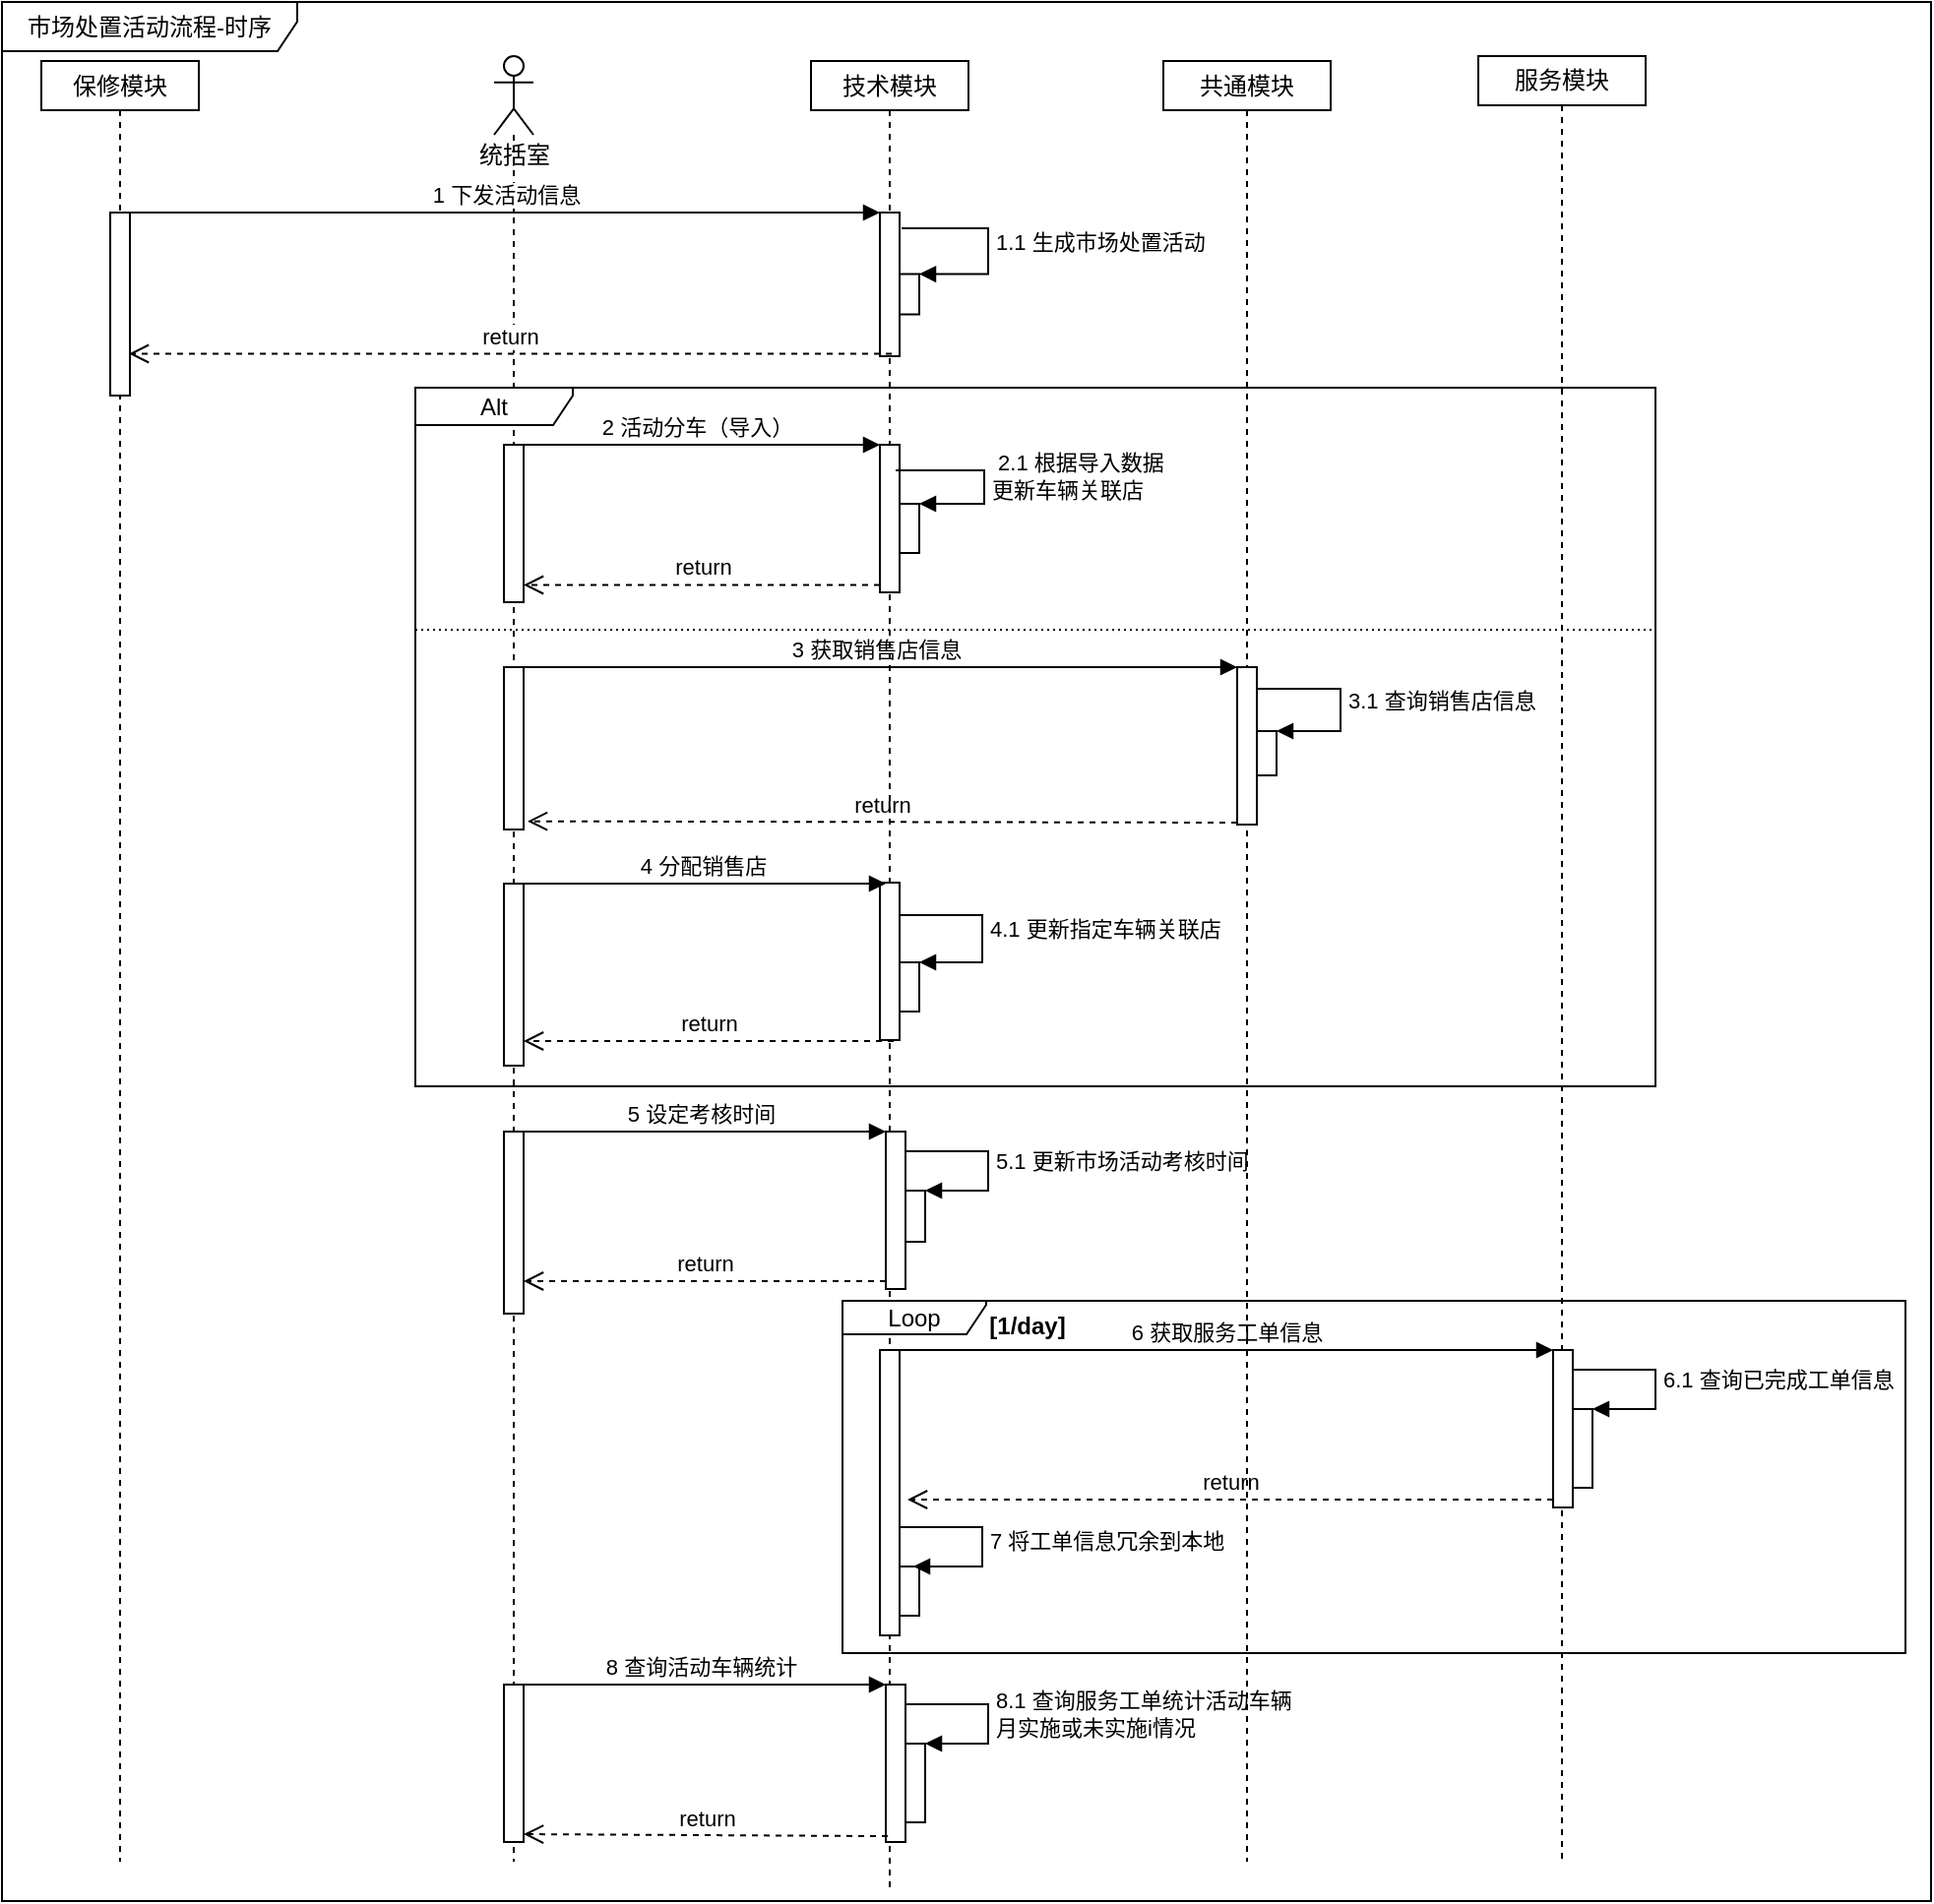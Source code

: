 <mxfile version="16.4.3" type="github">
  <diagram id="MDZvWCBUwwasPvXKfkXe" name="第 1 页">
    <mxGraphModel dx="1038" dy="536" grid="1" gridSize="10" guides="1" tooltips="1" connect="1" arrows="1" fold="1" page="1" pageScale="1" pageWidth="1169" pageHeight="1654" math="0" shadow="0">
      <root>
        <mxCell id="0" />
        <mxCell id="1" parent="0" />
        <mxCell id="s6d2SXthR9Q-LcOidWv6-2" value="技术模块" style="shape=umlLifeline;perimeter=lifelinePerimeter;whiteSpace=wrap;html=1;container=1;collapsible=0;recursiveResize=0;outlineConnect=0;size=25;" vertex="1" parent="1">
          <mxGeometry x="471" y="425" width="80" height="930" as="geometry" />
        </mxCell>
        <mxCell id="s6d2SXthR9Q-LcOidWv6-38" value="" style="html=1;points=[];perimeter=orthogonalPerimeter;" vertex="1" parent="s6d2SXthR9Q-LcOidWv6-2">
          <mxGeometry x="35" y="77" width="10" height="73" as="geometry" />
        </mxCell>
        <mxCell id="s6d2SXthR9Q-LcOidWv6-41" value="" style="html=1;points=[];perimeter=orthogonalPerimeter;" vertex="1" parent="s6d2SXthR9Q-LcOidWv6-2">
          <mxGeometry x="45" y="108.25" width="10" height="20.5" as="geometry" />
        </mxCell>
        <mxCell id="s6d2SXthR9Q-LcOidWv6-42" value="&lt;span style=&quot;background-color: transparent&quot;&gt;1.1 生成市场处置活动&lt;/span&gt;" style="edgeStyle=orthogonalEdgeStyle;html=1;align=left;spacingLeft=2;endArrow=block;rounded=0;entryX=1;entryY=0;" edge="1" target="s6d2SXthR9Q-LcOidWv6-41" parent="s6d2SXthR9Q-LcOidWv6-2">
          <mxGeometry relative="1" as="geometry">
            <mxPoint x="46" y="85" as="sourcePoint" />
            <Array as="points">
              <mxPoint x="90" y="85" />
              <mxPoint x="90" y="108" />
            </Array>
          </mxGeometry>
        </mxCell>
        <mxCell id="s6d2SXthR9Q-LcOidWv6-61" value="" style="html=1;points=[];perimeter=orthogonalPerimeter;" vertex="1" parent="s6d2SXthR9Q-LcOidWv6-2">
          <mxGeometry x="38" y="544" width="10" height="80" as="geometry" />
        </mxCell>
        <mxCell id="s6d2SXthR9Q-LcOidWv6-44" value="" style="html=1;points=[];perimeter=orthogonalPerimeter;" vertex="1" parent="s6d2SXthR9Q-LcOidWv6-2">
          <mxGeometry x="35" y="195" width="10" height="75" as="geometry" />
        </mxCell>
        <mxCell id="s6d2SXthR9Q-LcOidWv6-47" value="" style="html=1;points=[];perimeter=orthogonalPerimeter;" vertex="1" parent="s6d2SXthR9Q-LcOidWv6-2">
          <mxGeometry x="45" y="225" width="10" height="25" as="geometry" />
        </mxCell>
        <mxCell id="s6d2SXthR9Q-LcOidWv6-48" value="&lt;div&gt;&lt;span style=&quot;background-color: transparent&quot;&gt;&amp;nbsp;2.1 根据导入数据&lt;/span&gt;&lt;/div&gt;&lt;div&gt;&lt;span style=&quot;background-color: transparent&quot;&gt;更新车辆关联店&lt;br&gt;&lt;/span&gt;&lt;/div&gt;&lt;div&gt;&lt;span style=&quot;background-color: transparent&quot;&gt;&lt;/span&gt;&lt;/div&gt;" style="edgeStyle=orthogonalEdgeStyle;html=1;align=left;spacingLeft=2;endArrow=block;rounded=0;entryX=1;entryY=0;" edge="1" target="s6d2SXthR9Q-LcOidWv6-47" parent="s6d2SXthR9Q-LcOidWv6-2">
          <mxGeometry relative="1" as="geometry">
            <mxPoint x="43" y="208" as="sourcePoint" />
            <Array as="points">
              <mxPoint x="88" y="208" />
              <mxPoint x="88" y="225" />
            </Array>
          </mxGeometry>
        </mxCell>
        <mxCell id="s6d2SXthR9Q-LcOidWv6-54" value="" style="html=1;points=[];perimeter=orthogonalPerimeter;" vertex="1" parent="s6d2SXthR9Q-LcOidWv6-2">
          <mxGeometry x="35" y="417.5" width="10" height="80" as="geometry" />
        </mxCell>
        <mxCell id="s6d2SXthR9Q-LcOidWv6-64" value="" style="html=1;points=[];perimeter=orthogonalPerimeter;" vertex="1" parent="s6d2SXthR9Q-LcOidWv6-2">
          <mxGeometry x="45" y="458" width="10" height="25" as="geometry" />
        </mxCell>
        <mxCell id="s6d2SXthR9Q-LcOidWv6-65" value="4.1 更新指定车辆关联店" style="edgeStyle=orthogonalEdgeStyle;html=1;align=left;spacingLeft=2;endArrow=block;rounded=0;entryX=1;entryY=0;labelBackgroundColor=none;" edge="1" target="s6d2SXthR9Q-LcOidWv6-64" parent="s6d2SXthR9Q-LcOidWv6-2">
          <mxGeometry relative="1" as="geometry">
            <mxPoint x="45" y="434" as="sourcePoint" />
            <Array as="points">
              <mxPoint x="87" y="434" />
              <mxPoint x="87" y="458" />
            </Array>
          </mxGeometry>
        </mxCell>
        <mxCell id="s6d2SXthR9Q-LcOidWv6-74" value="" style="html=1;points=[];perimeter=orthogonalPerimeter;" vertex="1" parent="s6d2SXthR9Q-LcOidWv6-2">
          <mxGeometry x="48" y="574" width="10" height="26" as="geometry" />
        </mxCell>
        <mxCell id="s6d2SXthR9Q-LcOidWv6-75" value="5.1 更新市场活动考核时间" style="edgeStyle=orthogonalEdgeStyle;html=1;align=left;spacingLeft=2;endArrow=block;rounded=0;entryX=1;entryY=0;labelBackgroundColor=none;" edge="1" target="s6d2SXthR9Q-LcOidWv6-74" parent="s6d2SXthR9Q-LcOidWv6-2">
          <mxGeometry relative="1" as="geometry">
            <mxPoint x="48" y="554" as="sourcePoint" />
            <Array as="points">
              <mxPoint x="90" y="554" />
              <mxPoint x="90" y="574" />
            </Array>
          </mxGeometry>
        </mxCell>
        <mxCell id="s6d2SXthR9Q-LcOidWv6-76" value="" style="html=1;points=[];perimeter=orthogonalPerimeter;" vertex="1" parent="s6d2SXthR9Q-LcOidWv6-2">
          <mxGeometry x="35" y="655" width="10" height="145" as="geometry" />
        </mxCell>
        <mxCell id="s6d2SXthR9Q-LcOidWv6-91" value="" style="html=1;points=[];perimeter=orthogonalPerimeter;" vertex="1" parent="s6d2SXthR9Q-LcOidWv6-2">
          <mxGeometry x="45" y="765" width="10" height="25" as="geometry" />
        </mxCell>
        <mxCell id="s6d2SXthR9Q-LcOidWv6-92" value="7 将工单信息冗余到本地" style="edgeStyle=orthogonalEdgeStyle;html=1;align=left;spacingLeft=2;endArrow=block;rounded=0;entryX=1;entryY=0;labelBackgroundColor=none;" edge="1" parent="s6d2SXthR9Q-LcOidWv6-2">
          <mxGeometry relative="1" as="geometry">
            <mxPoint x="45" y="745" as="sourcePoint" />
            <Array as="points">
              <mxPoint x="87" y="745" />
              <mxPoint x="87" y="765" />
            </Array>
            <mxPoint x="52" y="765" as="targetPoint" />
          </mxGeometry>
        </mxCell>
        <mxCell id="s6d2SXthR9Q-LcOidWv6-94" value="" style="html=1;points=[];perimeter=orthogonalPerimeter;" vertex="1" parent="s6d2SXthR9Q-LcOidWv6-2">
          <mxGeometry x="38" y="825" width="10" height="80" as="geometry" />
        </mxCell>
        <mxCell id="s6d2SXthR9Q-LcOidWv6-97" value="" style="html=1;points=[];perimeter=orthogonalPerimeter;" vertex="1" parent="s6d2SXthR9Q-LcOidWv6-2">
          <mxGeometry x="48" y="855" width="10" height="40" as="geometry" />
        </mxCell>
        <mxCell id="s6d2SXthR9Q-LcOidWv6-98" value="&lt;div&gt;8.1 查询服务工单统计活动车辆&lt;/div&gt;&lt;div&gt;月实施或未实施i情况&lt;br&gt;&lt;/div&gt;" style="edgeStyle=orthogonalEdgeStyle;html=1;align=left;spacingLeft=2;endArrow=block;rounded=0;entryX=1;entryY=0;labelBackgroundColor=none;" edge="1" target="s6d2SXthR9Q-LcOidWv6-97" parent="s6d2SXthR9Q-LcOidWv6-2">
          <mxGeometry relative="1" as="geometry">
            <mxPoint x="48" y="835" as="sourcePoint" />
            <Array as="points">
              <mxPoint x="90" y="835" />
              <mxPoint x="90" y="855" />
            </Array>
          </mxGeometry>
        </mxCell>
        <mxCell id="s6d2SXthR9Q-LcOidWv6-101" value="[1/day]" style="text;align=center;fontStyle=1;verticalAlign=middle;spacingLeft=3;spacingRight=3;strokeColor=none;rotatable=0;points=[[0,0.5],[1,0.5]];portConstraint=eastwest;" vertex="1" parent="s6d2SXthR9Q-LcOidWv6-2">
          <mxGeometry x="70" y="629" width="80" height="26" as="geometry" />
        </mxCell>
        <mxCell id="s6d2SXthR9Q-LcOidWv6-96" value="return" style="html=1;verticalAlign=bottom;endArrow=open;dashed=1;endSize=8;exitX=0.1;exitY=0.963;rounded=0;labelBackgroundColor=none;exitDx=0;exitDy=0;exitPerimeter=0;" edge="1" source="s6d2SXthR9Q-LcOidWv6-94" parent="1">
          <mxGeometry relative="1" as="geometry">
            <mxPoint x="325" y="1326" as="targetPoint" />
            <mxPoint x="503" y="1326" as="sourcePoint" />
          </mxGeometry>
        </mxCell>
        <mxCell id="s6d2SXthR9Q-LcOidWv6-15" value="统括室" style="shape=umlLifeline;participant=umlActor;perimeter=lifelinePerimeter;html=1;container=1;collapsible=0;recursiveResize=0;verticalAlign=top;spacingTop=36;outlineConnect=0;size=40;" vertex="1" parent="1">
          <mxGeometry x="310" y="422.5" width="20" height="917.5" as="geometry" />
        </mxCell>
        <mxCell id="s6d2SXthR9Q-LcOidWv6-43" value="" style="html=1;points=[];perimeter=orthogonalPerimeter;" vertex="1" parent="s6d2SXthR9Q-LcOidWv6-15">
          <mxGeometry x="5" y="197.5" width="10" height="80" as="geometry" />
        </mxCell>
        <mxCell id="s6d2SXthR9Q-LcOidWv6-53" value="" style="html=1;points=[];perimeter=orthogonalPerimeter;" vertex="1" parent="s6d2SXthR9Q-LcOidWv6-15">
          <mxGeometry x="5" y="420.5" width="10" height="92.5" as="geometry" />
        </mxCell>
        <mxCell id="s6d2SXthR9Q-LcOidWv6-60" value="" style="html=1;points=[];perimeter=orthogonalPerimeter;" vertex="1" parent="s6d2SXthR9Q-LcOidWv6-15">
          <mxGeometry x="5" y="546.5" width="10" height="92.5" as="geometry" />
        </mxCell>
        <mxCell id="s6d2SXthR9Q-LcOidWv6-66" value="" style="html=1;points=[];perimeter=orthogonalPerimeter;" vertex="1" parent="s6d2SXthR9Q-LcOidWv6-15">
          <mxGeometry x="5" y="310.5" width="10" height="82.5" as="geometry" />
        </mxCell>
        <mxCell id="s6d2SXthR9Q-LcOidWv6-93" value="" style="html=1;points=[];perimeter=orthogonalPerimeter;" vertex="1" parent="s6d2SXthR9Q-LcOidWv6-15">
          <mxGeometry x="5" y="827.5" width="10" height="80" as="geometry" />
        </mxCell>
        <mxCell id="s6d2SXthR9Q-LcOidWv6-22" value="保修模块" style="shape=umlLifeline;perimeter=lifelinePerimeter;whiteSpace=wrap;html=1;container=1;collapsible=0;recursiveResize=0;outlineConnect=0;size=25;" vertex="1" parent="1">
          <mxGeometry x="80" y="425" width="80" height="915" as="geometry" />
        </mxCell>
        <mxCell id="s6d2SXthR9Q-LcOidWv6-23" value="" style="html=1;points=[];perimeter=orthogonalPerimeter;" vertex="1" parent="s6d2SXthR9Q-LcOidWv6-22">
          <mxGeometry x="35" y="77" width="10" height="93" as="geometry" />
        </mxCell>
        <mxCell id="s6d2SXthR9Q-LcOidWv6-27" value="共通模块" style="shape=umlLifeline;perimeter=lifelinePerimeter;whiteSpace=wrap;html=1;container=1;collapsible=0;recursiveResize=0;outlineConnect=0;size=25;" vertex="1" parent="1">
          <mxGeometry x="650" y="425" width="85" height="915" as="geometry" />
        </mxCell>
        <mxCell id="s6d2SXthR9Q-LcOidWv6-67" value="" style="html=1;points=[];perimeter=orthogonalPerimeter;" vertex="1" parent="s6d2SXthR9Q-LcOidWv6-27">
          <mxGeometry x="37.5" y="308" width="10" height="80" as="geometry" />
        </mxCell>
        <mxCell id="s6d2SXthR9Q-LcOidWv6-70" value="" style="html=1;points=[];perimeter=orthogonalPerimeter;" vertex="1" parent="s6d2SXthR9Q-LcOidWv6-27">
          <mxGeometry x="47.5" y="340.5" width="10" height="22.5" as="geometry" />
        </mxCell>
        <mxCell id="s6d2SXthR9Q-LcOidWv6-71" value="3.1 查询销售店信息" style="edgeStyle=orthogonalEdgeStyle;html=1;align=left;spacingLeft=2;endArrow=block;rounded=0;entryX=1;entryY=0;labelBackgroundColor=none;" edge="1" target="s6d2SXthR9Q-LcOidWv6-70" parent="s6d2SXthR9Q-LcOidWv6-27">
          <mxGeometry relative="1" as="geometry">
            <mxPoint x="48" y="319" as="sourcePoint" />
            <Array as="points">
              <mxPoint x="90" y="319" />
              <mxPoint x="90" y="341" />
            </Array>
          </mxGeometry>
        </mxCell>
        <mxCell id="s6d2SXthR9Q-LcOidWv6-39" value="1 下发活动信息" style="html=1;verticalAlign=bottom;endArrow=block;entryX=0;entryY=0;rounded=0;exitX=1;exitY=0;exitDx=0;exitDy=0;exitPerimeter=0;" edge="1" target="s6d2SXthR9Q-LcOidWv6-38" parent="1" source="s6d2SXthR9Q-LcOidWv6-23">
          <mxGeometry relative="1" as="geometry">
            <mxPoint x="438" y="502" as="sourcePoint" />
          </mxGeometry>
        </mxCell>
        <mxCell id="s6d2SXthR9Q-LcOidWv6-40" value="return" style="html=1;verticalAlign=bottom;endArrow=open;dashed=1;endSize=8;rounded=0;" edge="1" parent="1">
          <mxGeometry relative="1" as="geometry">
            <mxPoint x="124.5" y="573.75" as="targetPoint" />
            <mxPoint x="512" y="573.75" as="sourcePoint" />
          </mxGeometry>
        </mxCell>
        <mxCell id="s6d2SXthR9Q-LcOidWv6-45" value="2 活动分车（导入）" style="html=1;verticalAlign=bottom;endArrow=block;entryX=0;entryY=0;rounded=0;" edge="1" target="s6d2SXthR9Q-LcOidWv6-44" parent="1" source="s6d2SXthR9Q-LcOidWv6-15">
          <mxGeometry relative="1" as="geometry">
            <mxPoint x="618" y="620" as="sourcePoint" />
          </mxGeometry>
        </mxCell>
        <mxCell id="s6d2SXthR9Q-LcOidWv6-46" value="return" style="html=1;verticalAlign=bottom;endArrow=open;dashed=1;endSize=8;exitX=0;exitY=0.95;rounded=0;" edge="1" source="s6d2SXthR9Q-LcOidWv6-44" parent="1" target="s6d2SXthR9Q-LcOidWv6-43">
          <mxGeometry relative="1" as="geometry">
            <mxPoint x="618" y="696" as="targetPoint" />
          </mxGeometry>
        </mxCell>
        <mxCell id="s6d2SXthR9Q-LcOidWv6-49" value="服务模块" style="shape=umlLifeline;perimeter=lifelinePerimeter;whiteSpace=wrap;html=1;container=1;collapsible=0;recursiveResize=0;outlineConnect=0;size=25;" vertex="1" parent="1">
          <mxGeometry x="810" y="422.5" width="85" height="917.5" as="geometry" />
        </mxCell>
        <mxCell id="s6d2SXthR9Q-LcOidWv6-86" value="" style="html=1;points=[];perimeter=orthogonalPerimeter;" vertex="1" parent="s6d2SXthR9Q-LcOidWv6-49">
          <mxGeometry x="38" y="657.5" width="10" height="80" as="geometry" />
        </mxCell>
        <mxCell id="s6d2SXthR9Q-LcOidWv6-89" value="" style="html=1;points=[];perimeter=orthogonalPerimeter;" vertex="1" parent="s6d2SXthR9Q-LcOidWv6-49">
          <mxGeometry x="48" y="687.5" width="10" height="40" as="geometry" />
        </mxCell>
        <mxCell id="s6d2SXthR9Q-LcOidWv6-90" value="6.1 查询已完成工单信息" style="edgeStyle=orthogonalEdgeStyle;html=1;align=left;spacingLeft=2;endArrow=block;rounded=0;entryX=1;entryY=0;labelBackgroundColor=none;" edge="1" target="s6d2SXthR9Q-LcOidWv6-89" parent="s6d2SXthR9Q-LcOidWv6-49">
          <mxGeometry relative="1" as="geometry">
            <mxPoint x="48" y="667.5" as="sourcePoint" />
            <Array as="points">
              <mxPoint x="90" y="668" />
              <mxPoint x="90" y="688" />
            </Array>
          </mxGeometry>
        </mxCell>
        <mxCell id="s6d2SXthR9Q-LcOidWv6-55" value="4 分配销售店" style="html=1;verticalAlign=bottom;endArrow=block;rounded=0;" edge="1" parent="1">
          <mxGeometry relative="1" as="geometry">
            <mxPoint x="323" y="843" as="sourcePoint" />
            <mxPoint x="509" y="843" as="targetPoint" />
          </mxGeometry>
        </mxCell>
        <mxCell id="s6d2SXthR9Q-LcOidWv6-56" value="return" style="html=1;verticalAlign=bottom;endArrow=open;dashed=1;endSize=8;rounded=0;" edge="1" parent="1">
          <mxGeometry relative="1" as="geometry">
            <mxPoint x="325" y="923" as="targetPoint" />
            <mxPoint x="513" y="923" as="sourcePoint" />
          </mxGeometry>
        </mxCell>
        <mxCell id="s6d2SXthR9Q-LcOidWv6-62" value="5 设定考核时间" style="html=1;verticalAlign=bottom;endArrow=block;entryX=0;entryY=0;rounded=0;" edge="1" target="s6d2SXthR9Q-LcOidWv6-61" parent="1">
          <mxGeometry relative="1" as="geometry">
            <mxPoint x="319.5" y="969" as="sourcePoint" />
          </mxGeometry>
        </mxCell>
        <mxCell id="s6d2SXthR9Q-LcOidWv6-63" value="return" style="html=1;verticalAlign=bottom;endArrow=open;dashed=1;endSize=8;exitX=0;exitY=0.95;rounded=0;" edge="1" source="s6d2SXthR9Q-LcOidWv6-61" parent="1" target="s6d2SXthR9Q-LcOidWv6-60">
          <mxGeometry relative="1" as="geometry">
            <mxPoint x="330" y="1049" as="targetPoint" />
          </mxGeometry>
        </mxCell>
        <mxCell id="s6d2SXthR9Q-LcOidWv6-68" value="3 获取销售店信息" style="html=1;verticalAlign=bottom;endArrow=block;entryX=0;entryY=0;rounded=0;labelBackgroundColor=none;" edge="1" target="s6d2SXthR9Q-LcOidWv6-67" parent="1">
          <mxGeometry relative="1" as="geometry">
            <mxPoint x="319.5" y="733" as="sourcePoint" />
          </mxGeometry>
        </mxCell>
        <mxCell id="s6d2SXthR9Q-LcOidWv6-69" value="return" style="html=1;verticalAlign=bottom;endArrow=open;dashed=1;endSize=8;exitX=0;exitY=0.95;rounded=0;labelBackgroundColor=none;entryX=1.2;entryY=0.913;entryDx=0;entryDy=0;entryPerimeter=0;" edge="1" parent="1">
          <mxGeometry relative="1" as="geometry">
            <mxPoint x="327" y="811.322" as="targetPoint" />
            <mxPoint x="687.5" y="812" as="sourcePoint" />
          </mxGeometry>
        </mxCell>
        <mxCell id="s6d2SXthR9Q-LcOidWv6-87" value="6 获取服务工单信息" style="html=1;verticalAlign=bottom;endArrow=block;entryX=0;entryY=0;rounded=0;labelBackgroundColor=none;" edge="1" target="s6d2SXthR9Q-LcOidWv6-86" parent="1" source="s6d2SXthR9Q-LcOidWv6-76">
          <mxGeometry relative="1" as="geometry">
            <mxPoint x="778" y="1080" as="sourcePoint" />
          </mxGeometry>
        </mxCell>
        <mxCell id="s6d2SXthR9Q-LcOidWv6-88" value="return" style="html=1;verticalAlign=bottom;endArrow=open;dashed=1;endSize=8;exitX=0;exitY=0.95;rounded=0;labelBackgroundColor=none;" edge="1" source="s6d2SXthR9Q-LcOidWv6-86" parent="1">
          <mxGeometry relative="1" as="geometry">
            <mxPoint x="520" y="1156" as="targetPoint" />
          </mxGeometry>
        </mxCell>
        <mxCell id="s6d2SXthR9Q-LcOidWv6-95" value="8 查询活动车辆统计" style="html=1;verticalAlign=bottom;endArrow=block;entryX=0;entryY=0;rounded=0;labelBackgroundColor=none;" edge="1" target="s6d2SXthR9Q-LcOidWv6-94" parent="1" source="s6d2SXthR9Q-LcOidWv6-15">
          <mxGeometry relative="1" as="geometry">
            <mxPoint x="438" y="1250" as="sourcePoint" />
          </mxGeometry>
        </mxCell>
        <mxCell id="s6d2SXthR9Q-LcOidWv6-102" value="" style="line;strokeWidth=1;fillColor=none;align=left;verticalAlign=middle;spacingTop=-1;spacingLeft=3;spacingRight=3;rotatable=0;labelPosition=right;points=[];portConstraint=eastwest;dashed=1;dashPattern=1 2;" vertex="1" parent="1">
          <mxGeometry x="270" y="710" width="630" height="8" as="geometry" />
        </mxCell>
        <mxCell id="s6d2SXthR9Q-LcOidWv6-106" value="Alt" style="shape=umlFrame;whiteSpace=wrap;html=1;width=80;height=19;" vertex="1" parent="1">
          <mxGeometry x="270" y="591" width="630" height="355" as="geometry" />
        </mxCell>
        <mxCell id="s6d2SXthR9Q-LcOidWv6-107" value="Loop" style="shape=umlFrame;whiteSpace=wrap;html=1;width=73;height=17;" vertex="1" parent="1">
          <mxGeometry x="487" y="1055" width="540" height="179" as="geometry" />
        </mxCell>
        <mxCell id="s6d2SXthR9Q-LcOidWv6-108" value="市场处置活动流程-时序" style="shape=umlFrame;whiteSpace=wrap;html=1;width=150;height=25;" vertex="1" parent="1">
          <mxGeometry x="60" y="395" width="980" height="965" as="geometry" />
        </mxCell>
      </root>
    </mxGraphModel>
  </diagram>
</mxfile>
